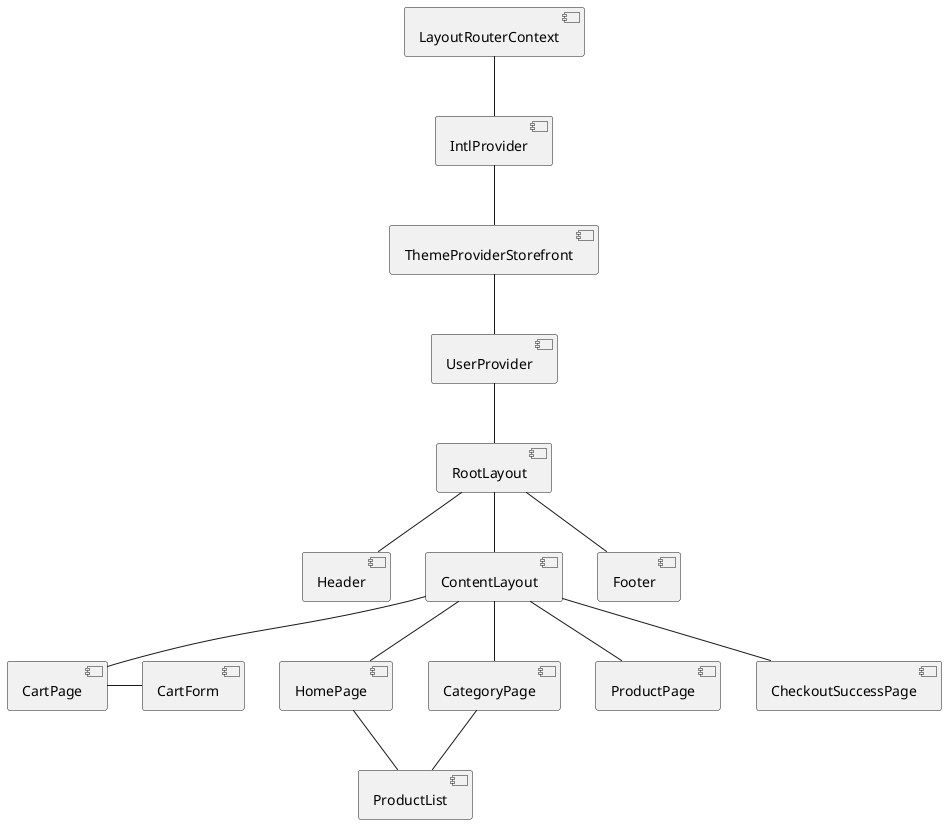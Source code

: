 @startuml

component LayoutRouterContext
component IntlProvider

LayoutRouterContext -- IntlProvider

component ThemeProviderStorefront
component UserProvider
component RootLayout
component Header
component ContentLayout
component Footer

IntlProvider -- ThemeProviderStorefront
ThemeProviderStorefront -- UserProvider
UserProvider -- RootLayout
RootLayout -- Header
RootLayout -- ContentLayout
RootLayout -- Footer

component HomePage
component CategoryPage
component ProductPage
component CartPage
component CheckoutSuccessPage

component ProductList
component CartForm

ContentLayout -- HomePage
ContentLayout -- CategoryPage
ContentLayout -- ProductPage
ContentLayout -- CartPage
ContentLayout -- CheckoutSuccessPage

HomePage -- ProductList
CategoryPage -- ProductList

CartPage - CartForm

@enduml